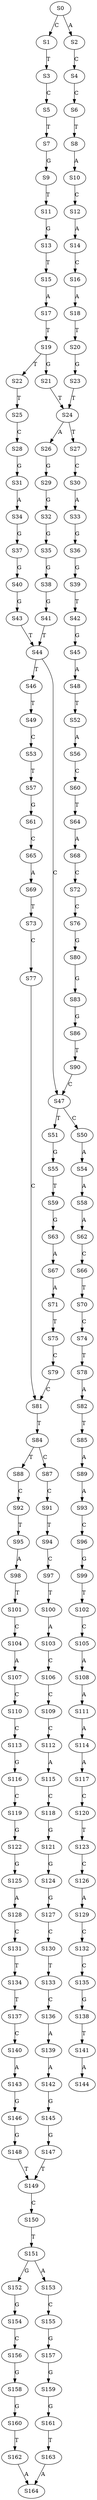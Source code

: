 strict digraph  {
	S0 -> S1 [ label = C ];
	S0 -> S2 [ label = A ];
	S1 -> S3 [ label = T ];
	S2 -> S4 [ label = C ];
	S3 -> S5 [ label = C ];
	S4 -> S6 [ label = C ];
	S5 -> S7 [ label = T ];
	S6 -> S8 [ label = T ];
	S7 -> S9 [ label = G ];
	S8 -> S10 [ label = A ];
	S9 -> S11 [ label = T ];
	S10 -> S12 [ label = C ];
	S11 -> S13 [ label = G ];
	S12 -> S14 [ label = A ];
	S13 -> S15 [ label = T ];
	S14 -> S16 [ label = C ];
	S15 -> S17 [ label = A ];
	S16 -> S18 [ label = A ];
	S17 -> S19 [ label = T ];
	S18 -> S20 [ label = T ];
	S19 -> S21 [ label = G ];
	S19 -> S22 [ label = T ];
	S20 -> S23 [ label = G ];
	S21 -> S24 [ label = T ];
	S22 -> S25 [ label = T ];
	S23 -> S24 [ label = T ];
	S24 -> S26 [ label = A ];
	S24 -> S27 [ label = T ];
	S25 -> S28 [ label = C ];
	S26 -> S29 [ label = G ];
	S27 -> S30 [ label = C ];
	S28 -> S31 [ label = G ];
	S29 -> S32 [ label = G ];
	S30 -> S33 [ label = A ];
	S31 -> S34 [ label = A ];
	S32 -> S35 [ label = G ];
	S33 -> S36 [ label = G ];
	S34 -> S37 [ label = G ];
	S35 -> S38 [ label = G ];
	S36 -> S39 [ label = G ];
	S37 -> S40 [ label = G ];
	S38 -> S41 [ label = G ];
	S39 -> S42 [ label = T ];
	S40 -> S43 [ label = G ];
	S41 -> S44 [ label = T ];
	S42 -> S45 [ label = G ];
	S43 -> S44 [ label = T ];
	S44 -> S46 [ label = T ];
	S44 -> S47 [ label = C ];
	S45 -> S48 [ label = A ];
	S46 -> S49 [ label = T ];
	S47 -> S50 [ label = C ];
	S47 -> S51 [ label = T ];
	S48 -> S52 [ label = T ];
	S49 -> S53 [ label = C ];
	S50 -> S54 [ label = A ];
	S51 -> S55 [ label = G ];
	S52 -> S56 [ label = A ];
	S53 -> S57 [ label = T ];
	S54 -> S58 [ label = A ];
	S55 -> S59 [ label = T ];
	S56 -> S60 [ label = C ];
	S57 -> S61 [ label = G ];
	S58 -> S62 [ label = A ];
	S59 -> S63 [ label = G ];
	S60 -> S64 [ label = T ];
	S61 -> S65 [ label = C ];
	S62 -> S66 [ label = C ];
	S63 -> S67 [ label = A ];
	S64 -> S68 [ label = A ];
	S65 -> S69 [ label = A ];
	S66 -> S70 [ label = T ];
	S67 -> S71 [ label = A ];
	S68 -> S72 [ label = C ];
	S69 -> S73 [ label = T ];
	S70 -> S74 [ label = C ];
	S71 -> S75 [ label = T ];
	S72 -> S76 [ label = C ];
	S73 -> S77 [ label = C ];
	S74 -> S78 [ label = T ];
	S75 -> S79 [ label = C ];
	S76 -> S80 [ label = G ];
	S77 -> S81 [ label = C ];
	S78 -> S82 [ label = A ];
	S79 -> S81 [ label = C ];
	S80 -> S83 [ label = G ];
	S81 -> S84 [ label = T ];
	S82 -> S85 [ label = T ];
	S83 -> S86 [ label = G ];
	S84 -> S87 [ label = C ];
	S84 -> S88 [ label = T ];
	S85 -> S89 [ label = A ];
	S86 -> S90 [ label = T ];
	S87 -> S91 [ label = C ];
	S88 -> S92 [ label = C ];
	S89 -> S93 [ label = A ];
	S90 -> S47 [ label = C ];
	S91 -> S94 [ label = T ];
	S92 -> S95 [ label = T ];
	S93 -> S96 [ label = C ];
	S94 -> S97 [ label = C ];
	S95 -> S98 [ label = A ];
	S96 -> S99 [ label = G ];
	S97 -> S100 [ label = T ];
	S98 -> S101 [ label = T ];
	S99 -> S102 [ label = T ];
	S100 -> S103 [ label = A ];
	S101 -> S104 [ label = C ];
	S102 -> S105 [ label = C ];
	S103 -> S106 [ label = C ];
	S104 -> S107 [ label = A ];
	S105 -> S108 [ label = A ];
	S106 -> S109 [ label = C ];
	S107 -> S110 [ label = C ];
	S108 -> S111 [ label = A ];
	S109 -> S112 [ label = C ];
	S110 -> S113 [ label = C ];
	S111 -> S114 [ label = A ];
	S112 -> S115 [ label = A ];
	S113 -> S116 [ label = G ];
	S114 -> S117 [ label = A ];
	S115 -> S118 [ label = C ];
	S116 -> S119 [ label = C ];
	S117 -> S120 [ label = C ];
	S118 -> S121 [ label = G ];
	S119 -> S122 [ label = G ];
	S120 -> S123 [ label = T ];
	S121 -> S124 [ label = G ];
	S122 -> S125 [ label = G ];
	S123 -> S126 [ label = C ];
	S124 -> S127 [ label = G ];
	S125 -> S128 [ label = A ];
	S126 -> S129 [ label = A ];
	S127 -> S130 [ label = C ];
	S128 -> S131 [ label = C ];
	S129 -> S132 [ label = C ];
	S130 -> S133 [ label = T ];
	S131 -> S134 [ label = T ];
	S132 -> S135 [ label = C ];
	S133 -> S136 [ label = C ];
	S134 -> S137 [ label = T ];
	S135 -> S138 [ label = G ];
	S136 -> S139 [ label = A ];
	S137 -> S140 [ label = C ];
	S138 -> S141 [ label = T ];
	S139 -> S142 [ label = A ];
	S140 -> S143 [ label = A ];
	S141 -> S144 [ label = A ];
	S142 -> S145 [ label = G ];
	S143 -> S146 [ label = G ];
	S145 -> S147 [ label = G ];
	S146 -> S148 [ label = G ];
	S147 -> S149 [ label = T ];
	S148 -> S149 [ label = T ];
	S149 -> S150 [ label = C ];
	S150 -> S151 [ label = T ];
	S151 -> S152 [ label = G ];
	S151 -> S153 [ label = A ];
	S152 -> S154 [ label = G ];
	S153 -> S155 [ label = C ];
	S154 -> S156 [ label = C ];
	S155 -> S157 [ label = G ];
	S156 -> S158 [ label = G ];
	S157 -> S159 [ label = G ];
	S158 -> S160 [ label = G ];
	S159 -> S161 [ label = G ];
	S160 -> S162 [ label = T ];
	S161 -> S163 [ label = T ];
	S162 -> S164 [ label = A ];
	S163 -> S164 [ label = A ];
}
